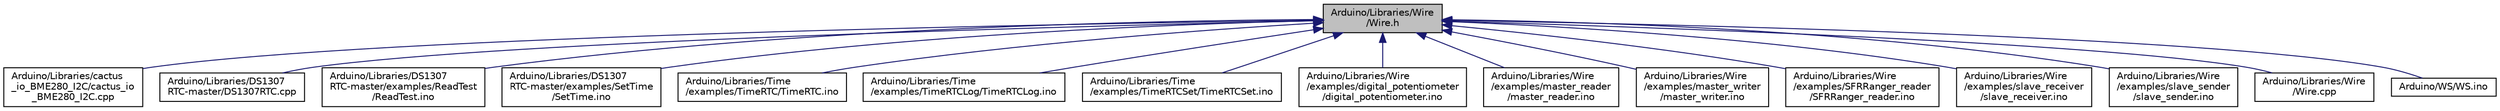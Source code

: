 digraph "Arduino/Libraries/Wire/Wire.h"
{
  edge [fontname="Helvetica",fontsize="10",labelfontname="Helvetica",labelfontsize="10"];
  node [fontname="Helvetica",fontsize="10",shape=record];
  Node3 [label="Arduino/Libraries/Wire\l/Wire.h",height=0.2,width=0.4,color="black", fillcolor="grey75", style="filled", fontcolor="black"];
  Node3 -> Node4 [dir="back",color="midnightblue",fontsize="10",style="solid",fontname="Helvetica"];
  Node4 [label="Arduino/Libraries/cactus\l_io_BME280_I2C/cactus_io\l_BME280_I2C.cpp",height=0.2,width=0.4,color="black", fillcolor="white", style="filled",URL="$cactus__io___b_m_e280___i2_c_8cpp.html"];
  Node3 -> Node5 [dir="back",color="midnightblue",fontsize="10",style="solid",fontname="Helvetica"];
  Node5 [label="Arduino/Libraries/DS1307\lRTC-master/DS1307RTC.cpp",height=0.2,width=0.4,color="black", fillcolor="white", style="filled",URL="$_d_s1307_r_t_c_8cpp.html"];
  Node3 -> Node6 [dir="back",color="midnightblue",fontsize="10",style="solid",fontname="Helvetica"];
  Node6 [label="Arduino/Libraries/DS1307\lRTC-master/examples/ReadTest\l/ReadTest.ino",height=0.2,width=0.4,color="black", fillcolor="white", style="filled",URL="$_read_test_8ino.html"];
  Node3 -> Node7 [dir="back",color="midnightblue",fontsize="10",style="solid",fontname="Helvetica"];
  Node7 [label="Arduino/Libraries/DS1307\lRTC-master/examples/SetTime\l/SetTime.ino",height=0.2,width=0.4,color="black", fillcolor="white", style="filled",URL="$_set_time_8ino.html"];
  Node3 -> Node8 [dir="back",color="midnightblue",fontsize="10",style="solid",fontname="Helvetica"];
  Node8 [label="Arduino/Libraries/Time\l/examples/TimeRTC/TimeRTC.ino",height=0.2,width=0.4,color="black", fillcolor="white", style="filled",URL="$_time_r_t_c_8ino.html"];
  Node3 -> Node9 [dir="back",color="midnightblue",fontsize="10",style="solid",fontname="Helvetica"];
  Node9 [label="Arduino/Libraries/Time\l/examples/TimeRTCLog/TimeRTCLog.ino",height=0.2,width=0.4,color="black", fillcolor="white", style="filled",URL="$_time_r_t_c_log_8ino.html"];
  Node3 -> Node10 [dir="back",color="midnightblue",fontsize="10",style="solid",fontname="Helvetica"];
  Node10 [label="Arduino/Libraries/Time\l/examples/TimeRTCSet/TimeRTCSet.ino",height=0.2,width=0.4,color="black", fillcolor="white", style="filled",URL="$_time_r_t_c_set_8ino.html"];
  Node3 -> Node11 [dir="back",color="midnightblue",fontsize="10",style="solid",fontname="Helvetica"];
  Node11 [label="Arduino/Libraries/Wire\l/examples/digital_potentiometer\l/digital_potentiometer.ino",height=0.2,width=0.4,color="black", fillcolor="white", style="filled",URL="$digital__potentiometer_8ino.html"];
  Node3 -> Node12 [dir="back",color="midnightblue",fontsize="10",style="solid",fontname="Helvetica"];
  Node12 [label="Arduino/Libraries/Wire\l/examples/master_reader\l/master_reader.ino",height=0.2,width=0.4,color="black", fillcolor="white", style="filled",URL="$master__reader_8ino.html"];
  Node3 -> Node13 [dir="back",color="midnightblue",fontsize="10",style="solid",fontname="Helvetica"];
  Node13 [label="Arduino/Libraries/Wire\l/examples/master_writer\l/master_writer.ino",height=0.2,width=0.4,color="black", fillcolor="white", style="filled",URL="$master__writer_8ino.html"];
  Node3 -> Node14 [dir="back",color="midnightblue",fontsize="10",style="solid",fontname="Helvetica"];
  Node14 [label="Arduino/Libraries/Wire\l/examples/SFRRanger_reader\l/SFRRanger_reader.ino",height=0.2,width=0.4,color="black", fillcolor="white", style="filled",URL="$_s_f_r_ranger__reader_8ino.html"];
  Node3 -> Node15 [dir="back",color="midnightblue",fontsize="10",style="solid",fontname="Helvetica"];
  Node15 [label="Arduino/Libraries/Wire\l/examples/slave_receiver\l/slave_receiver.ino",height=0.2,width=0.4,color="black", fillcolor="white", style="filled",URL="$slave__receiver_8ino.html"];
  Node3 -> Node16 [dir="back",color="midnightblue",fontsize="10",style="solid",fontname="Helvetica"];
  Node16 [label="Arduino/Libraries/Wire\l/examples/slave_sender\l/slave_sender.ino",height=0.2,width=0.4,color="black", fillcolor="white", style="filled",URL="$slave__sender_8ino.html"];
  Node3 -> Node17 [dir="back",color="midnightblue",fontsize="10",style="solid",fontname="Helvetica"];
  Node17 [label="Arduino/Libraries/Wire\l/Wire.cpp",height=0.2,width=0.4,color="black", fillcolor="white", style="filled",URL="$_wire_8cpp.html"];
  Node3 -> Node18 [dir="back",color="midnightblue",fontsize="10",style="solid",fontname="Helvetica"];
  Node18 [label="Arduino/WS/WS.ino",height=0.2,width=0.4,color="black", fillcolor="white", style="filled",URL="$_w_s_8ino.html",tooltip="Weather station power by Arduino. "];
}
